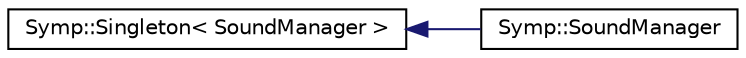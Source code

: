 digraph "Graphical Class Hierarchy"
{
  edge [fontname="Helvetica",fontsize="10",labelfontname="Helvetica",labelfontsize="10"];
  node [fontname="Helvetica",fontsize="10",shape=record];
  rankdir="LR";
  Node1 [label="Symp::Singleton\< SoundManager \>",height=0.2,width=0.4,color="black", fillcolor="white", style="filled",URL="$class_symp_1_1_singleton.html"];
  Node1 -> Node2 [dir="back",color="midnightblue",fontsize="10",style="solid",fontname="Helvetica"];
  Node2 [label="Symp::SoundManager",height=0.2,width=0.4,color="black", fillcolor="white", style="filled",URL="$class_symp_1_1_sound_manager.html"];
}
